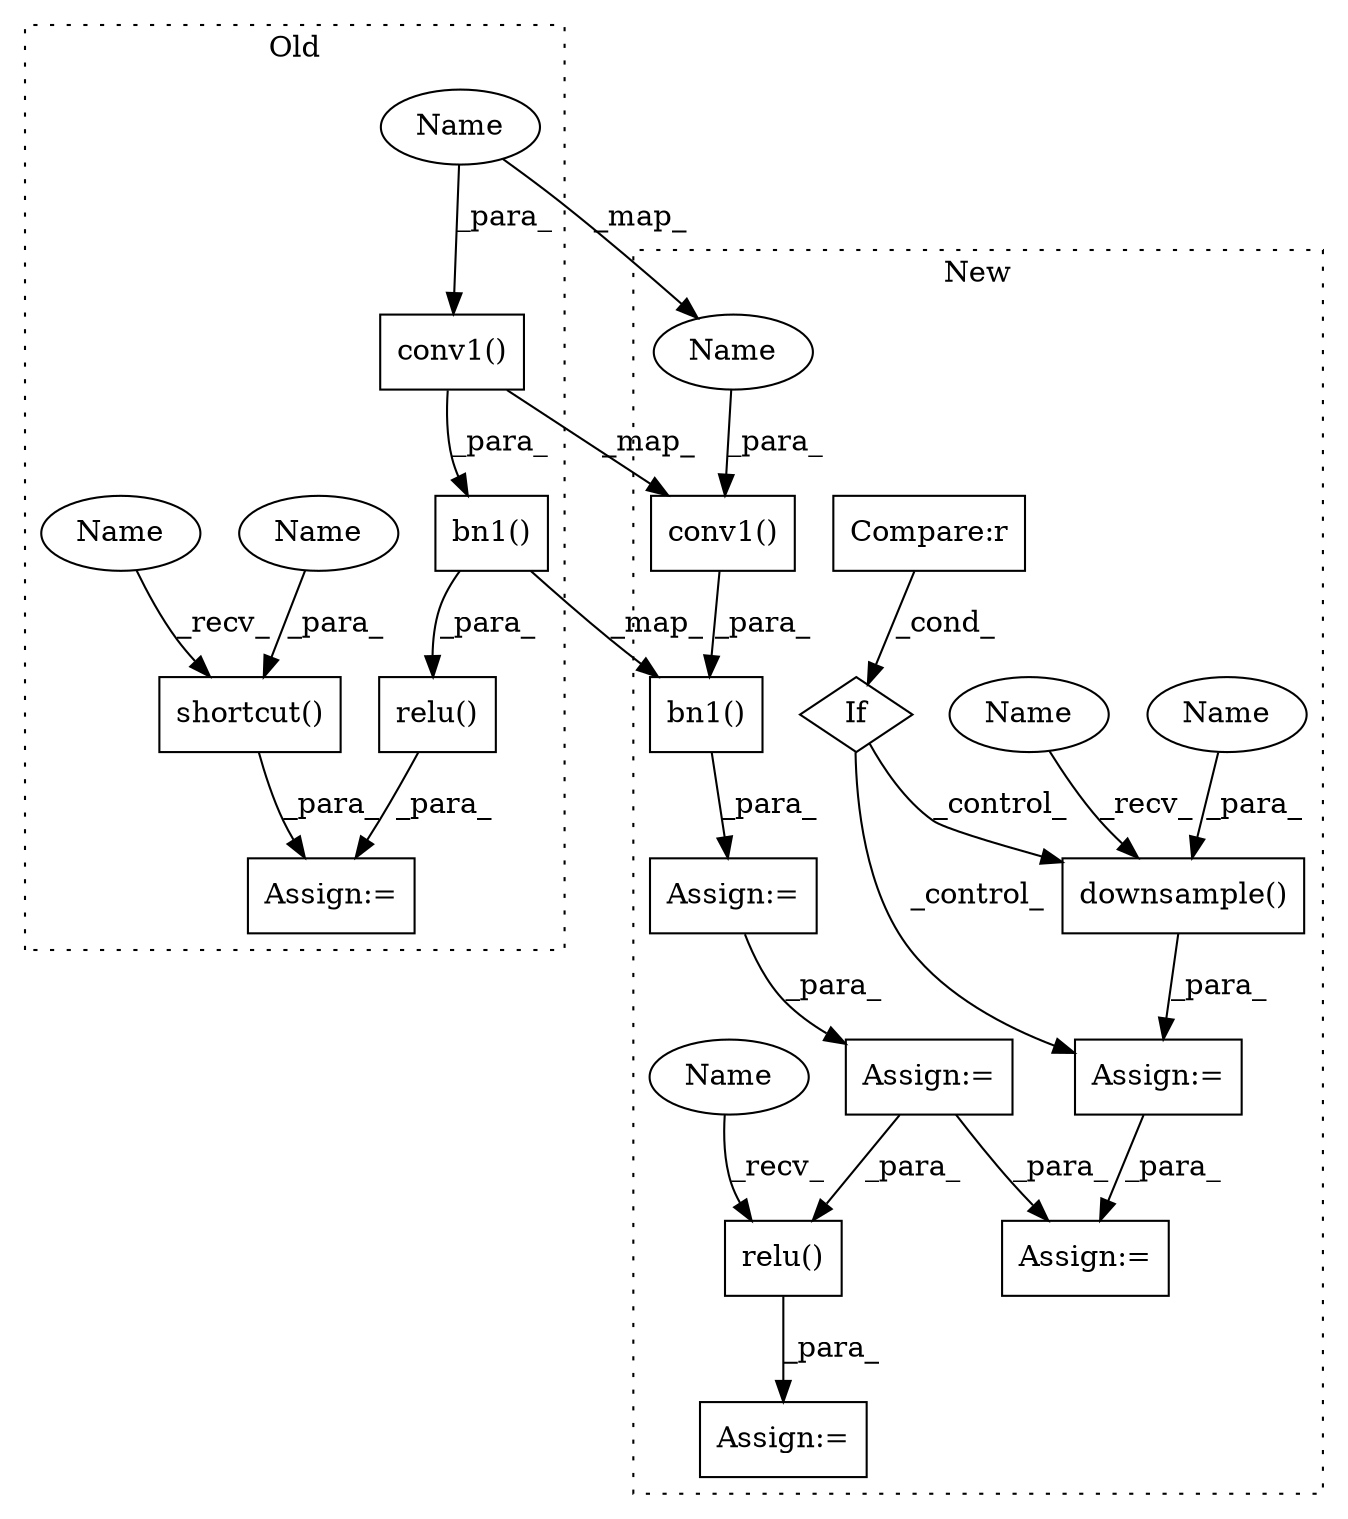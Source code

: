 digraph G {
subgraph cluster0 {
1 [label="shortcut()" a="75" s="1348,1363" l="14,1" shape="box"];
5 [label="Assign:=" a="68" s="1344" l="4" shape="box"];
11 [label="conv1()" a="75" s="1178,1190" l="11,1" shape="box"];
13 [label="relu()" a="75" s="1162,1192" l="7,1" shape="box"];
15 [label="bn1()" a="75" s="1169,1191" l="9,1" shape="box"];
21 [label="Name" a="87" s="1362" l="1" shape="ellipse"];
22 [label="Name" a="87" s="1189" l="1" shape="ellipse"];
23 [label="Name" a="87" s="1348" l="4" shape="ellipse"];
label = "Old";
style="dotted";
}
subgraph cluster1 {
2 [label="If" a="96" s="1878" l="3" shape="diamond"];
3 [label="Assign:=" a="68" s="1930" l="3" shape="box"];
4 [label="Compare:r" a="40" s="1881" l="27" shape="box"];
6 [label="downsample()" a="75" s="1933,1950" l="16,1" shape="box"];
7 [label="relu()" a="75" s="1991,2004" l="10,1" shape="box"];
8 [label="Assign:=" a="68" s="1792" l="3" shape="box"];
9 [label="Assign:=" a="68" s="1988" l="3" shape="box"];
10 [label="Assign:=" a="68" s="1764" l="3" shape="box"];
12 [label="conv1()" a="75" s="1739,1751" l="11,1" shape="box"];
14 [label="bn1()" a="75" s="1767,1779" l="9,1" shape="box"];
16 [label="Assign:=" a="68" s="1964" l="4" shape="box"];
17 [label="Name" a="87" s="1750" l="1" shape="ellipse"];
18 [label="Name" a="87" s="1949" l="1" shape="ellipse"];
19 [label="Name" a="87" s="1933" l="4" shape="ellipse"];
20 [label="Name" a="87" s="1991" l="4" shape="ellipse"];
label = "New";
style="dotted";
}
1 -> 5 [label="_para_"];
2 -> 6 [label="_control_"];
2 -> 3 [label="_control_"];
3 -> 16 [label="_para_"];
4 -> 2 [label="_cond_"];
6 -> 3 [label="_para_"];
7 -> 9 [label="_para_"];
8 -> 7 [label="_para_"];
8 -> 16 [label="_para_"];
10 -> 8 [label="_para_"];
11 -> 12 [label="_map_"];
11 -> 15 [label="_para_"];
12 -> 14 [label="_para_"];
13 -> 5 [label="_para_"];
14 -> 10 [label="_para_"];
15 -> 14 [label="_map_"];
15 -> 13 [label="_para_"];
17 -> 12 [label="_para_"];
18 -> 6 [label="_para_"];
19 -> 6 [label="_recv_"];
20 -> 7 [label="_recv_"];
21 -> 1 [label="_para_"];
22 -> 11 [label="_para_"];
22 -> 17 [label="_map_"];
23 -> 1 [label="_recv_"];
}